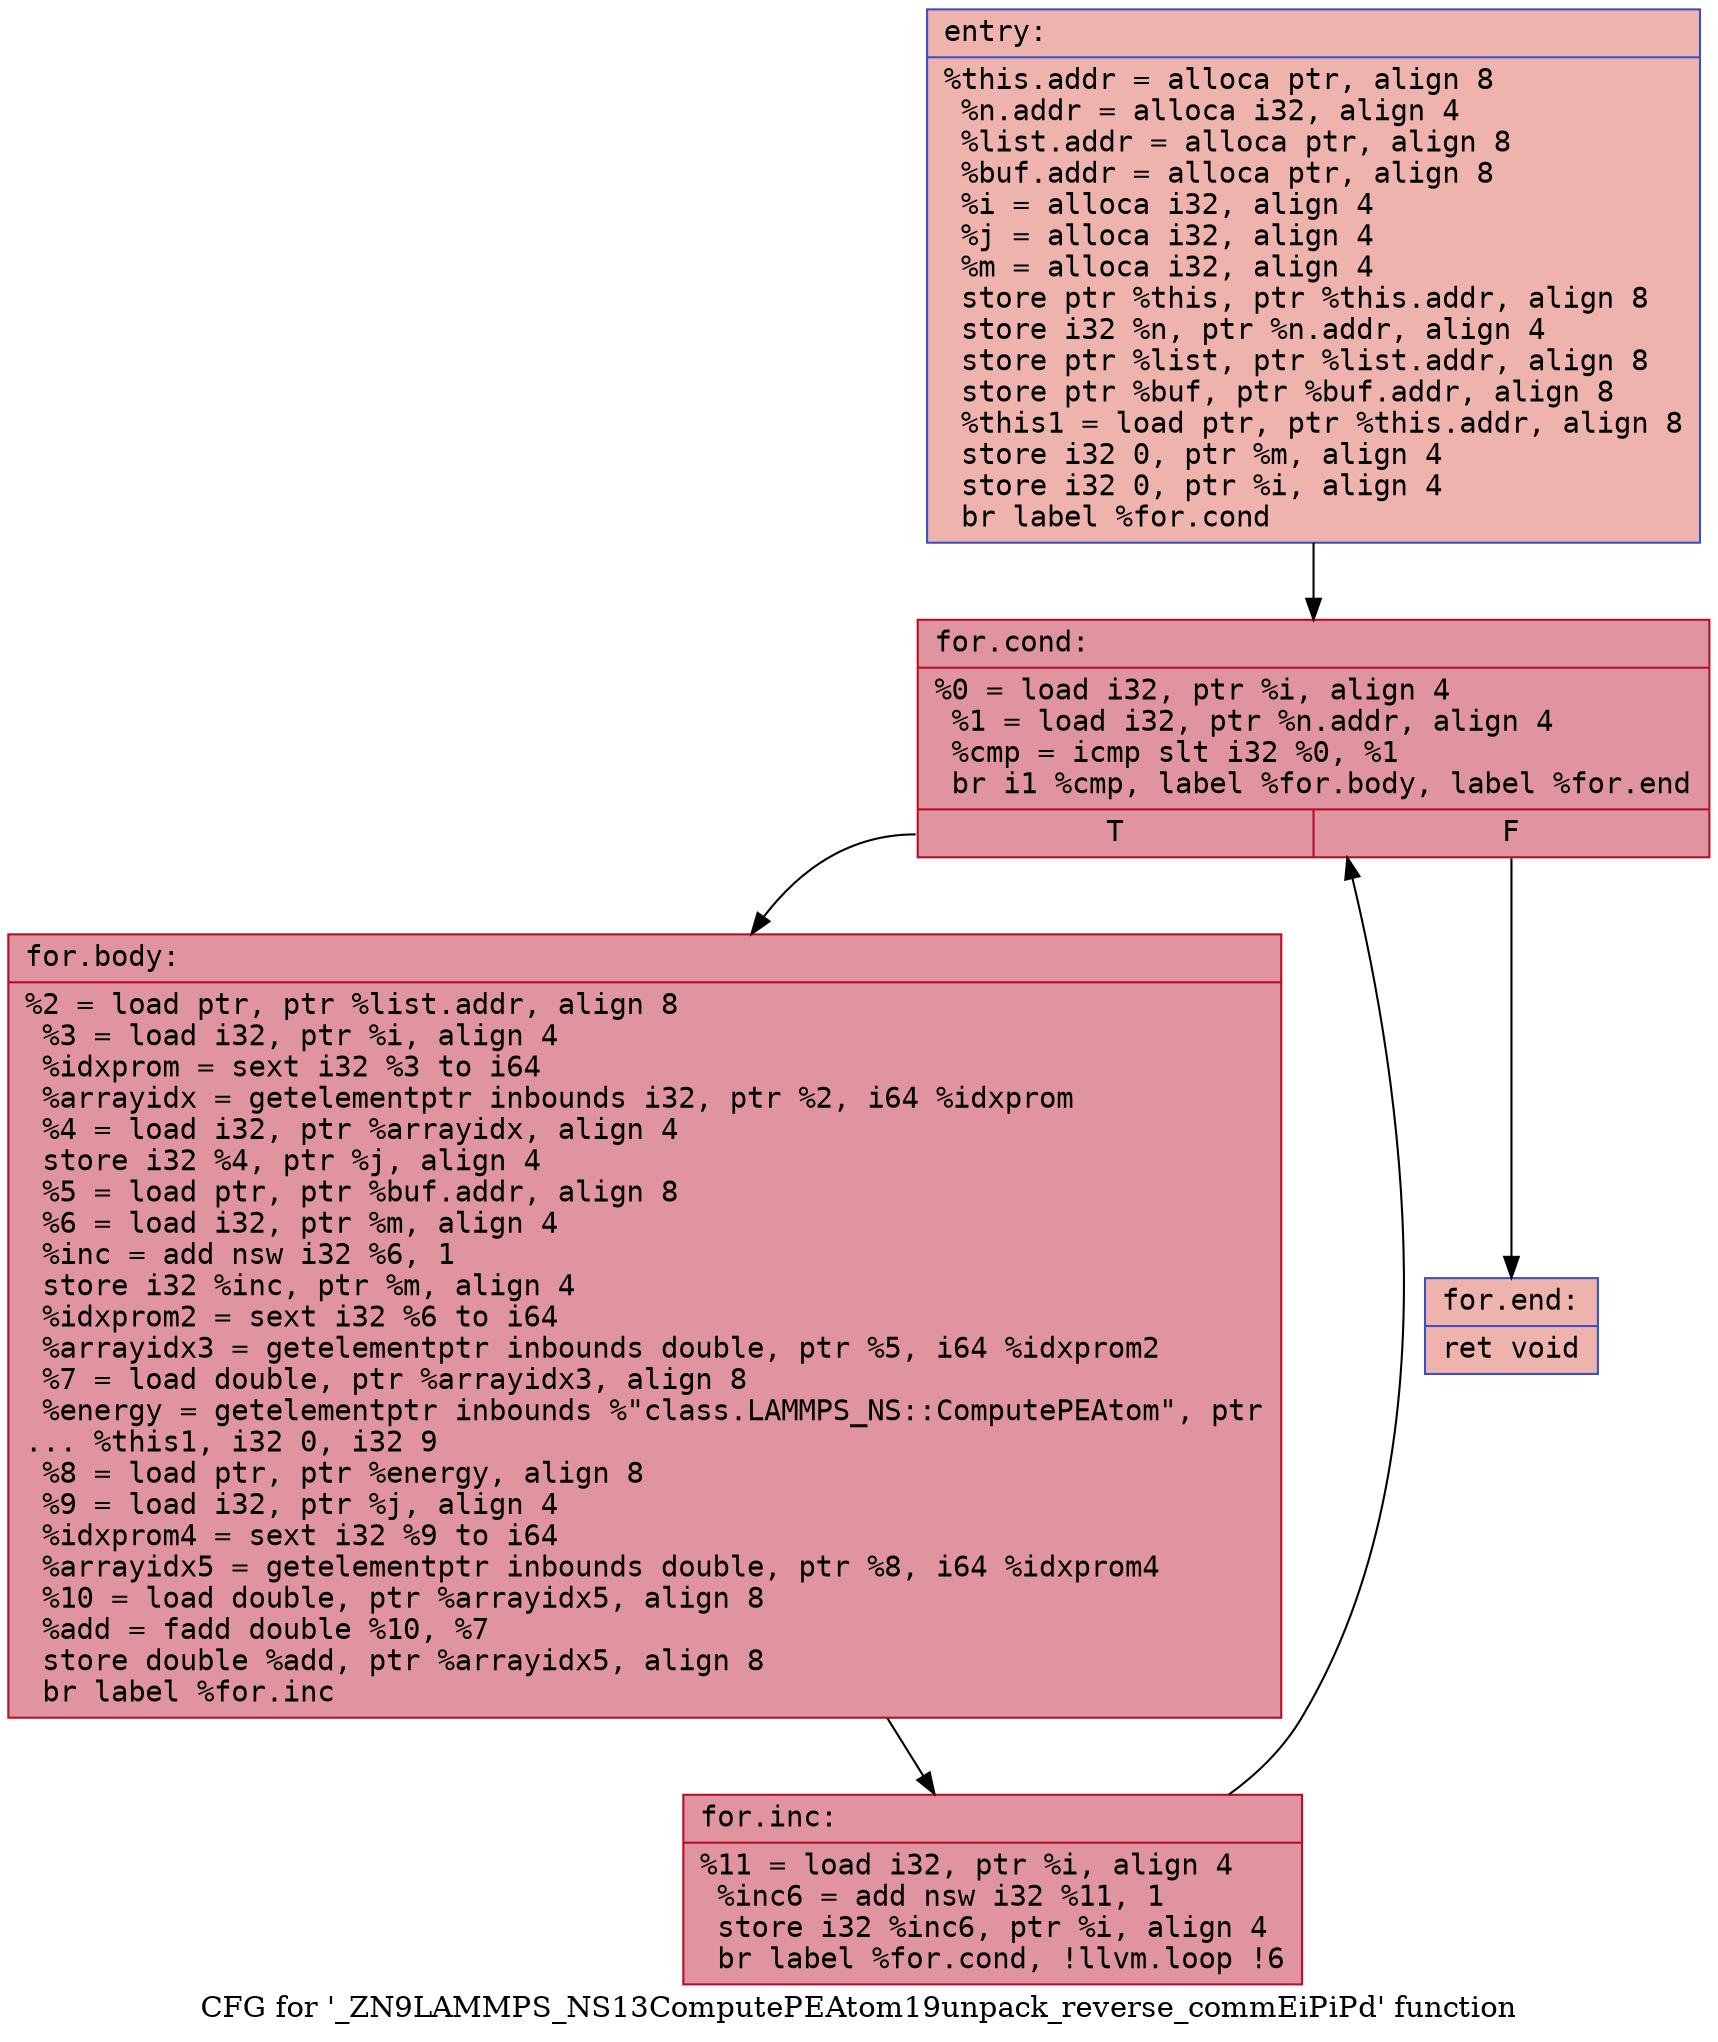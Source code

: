 digraph "CFG for '_ZN9LAMMPS_NS13ComputePEAtom19unpack_reverse_commEiPiPd' function" {
	label="CFG for '_ZN9LAMMPS_NS13ComputePEAtom19unpack_reverse_commEiPiPd' function";

	Node0x563b41e51d60 [shape=record,color="#3d50c3ff", style=filled, fillcolor="#d6524470" fontname="Courier",label="{entry:\l|  %this.addr = alloca ptr, align 8\l  %n.addr = alloca i32, align 4\l  %list.addr = alloca ptr, align 8\l  %buf.addr = alloca ptr, align 8\l  %i = alloca i32, align 4\l  %j = alloca i32, align 4\l  %m = alloca i32, align 4\l  store ptr %this, ptr %this.addr, align 8\l  store i32 %n, ptr %n.addr, align 4\l  store ptr %list, ptr %list.addr, align 8\l  store ptr %buf, ptr %buf.addr, align 8\l  %this1 = load ptr, ptr %this.addr, align 8\l  store i32 0, ptr %m, align 4\l  store i32 0, ptr %i, align 4\l  br label %for.cond\l}"];
	Node0x563b41e51d60 -> Node0x563b41e526f0[tooltip="entry -> for.cond\nProbability 100.00%" ];
	Node0x563b41e526f0 [shape=record,color="#b70d28ff", style=filled, fillcolor="#b70d2870" fontname="Courier",label="{for.cond:\l|  %0 = load i32, ptr %i, align 4\l  %1 = load i32, ptr %n.addr, align 4\l  %cmp = icmp slt i32 %0, %1\l  br i1 %cmp, label %for.body, label %for.end\l|{<s0>T|<s1>F}}"];
	Node0x563b41e526f0:s0 -> Node0x563b41e52960[tooltip="for.cond -> for.body\nProbability 96.88%" ];
	Node0x563b41e526f0:s1 -> Node0x563b41e529e0[tooltip="for.cond -> for.end\nProbability 3.12%" ];
	Node0x563b41e52960 [shape=record,color="#b70d28ff", style=filled, fillcolor="#b70d2870" fontname="Courier",label="{for.body:\l|  %2 = load ptr, ptr %list.addr, align 8\l  %3 = load i32, ptr %i, align 4\l  %idxprom = sext i32 %3 to i64\l  %arrayidx = getelementptr inbounds i32, ptr %2, i64 %idxprom\l  %4 = load i32, ptr %arrayidx, align 4\l  store i32 %4, ptr %j, align 4\l  %5 = load ptr, ptr %buf.addr, align 8\l  %6 = load i32, ptr %m, align 4\l  %inc = add nsw i32 %6, 1\l  store i32 %inc, ptr %m, align 4\l  %idxprom2 = sext i32 %6 to i64\l  %arrayidx3 = getelementptr inbounds double, ptr %5, i64 %idxprom2\l  %7 = load double, ptr %arrayidx3, align 8\l  %energy = getelementptr inbounds %\"class.LAMMPS_NS::ComputePEAtom\", ptr\l... %this1, i32 0, i32 9\l  %8 = load ptr, ptr %energy, align 8\l  %9 = load i32, ptr %j, align 4\l  %idxprom4 = sext i32 %9 to i64\l  %arrayidx5 = getelementptr inbounds double, ptr %8, i64 %idxprom4\l  %10 = load double, ptr %arrayidx5, align 8\l  %add = fadd double %10, %7\l  store double %add, ptr %arrayidx5, align 8\l  br label %for.inc\l}"];
	Node0x563b41e52960 -> Node0x563b41e525e0[tooltip="for.body -> for.inc\nProbability 100.00%" ];
	Node0x563b41e525e0 [shape=record,color="#b70d28ff", style=filled, fillcolor="#b70d2870" fontname="Courier",label="{for.inc:\l|  %11 = load i32, ptr %i, align 4\l  %inc6 = add nsw i32 %11, 1\l  store i32 %inc6, ptr %i, align 4\l  br label %for.cond, !llvm.loop !6\l}"];
	Node0x563b41e525e0 -> Node0x563b41e526f0[tooltip="for.inc -> for.cond\nProbability 100.00%" ];
	Node0x563b41e529e0 [shape=record,color="#3d50c3ff", style=filled, fillcolor="#d6524470" fontname="Courier",label="{for.end:\l|  ret void\l}"];
}
